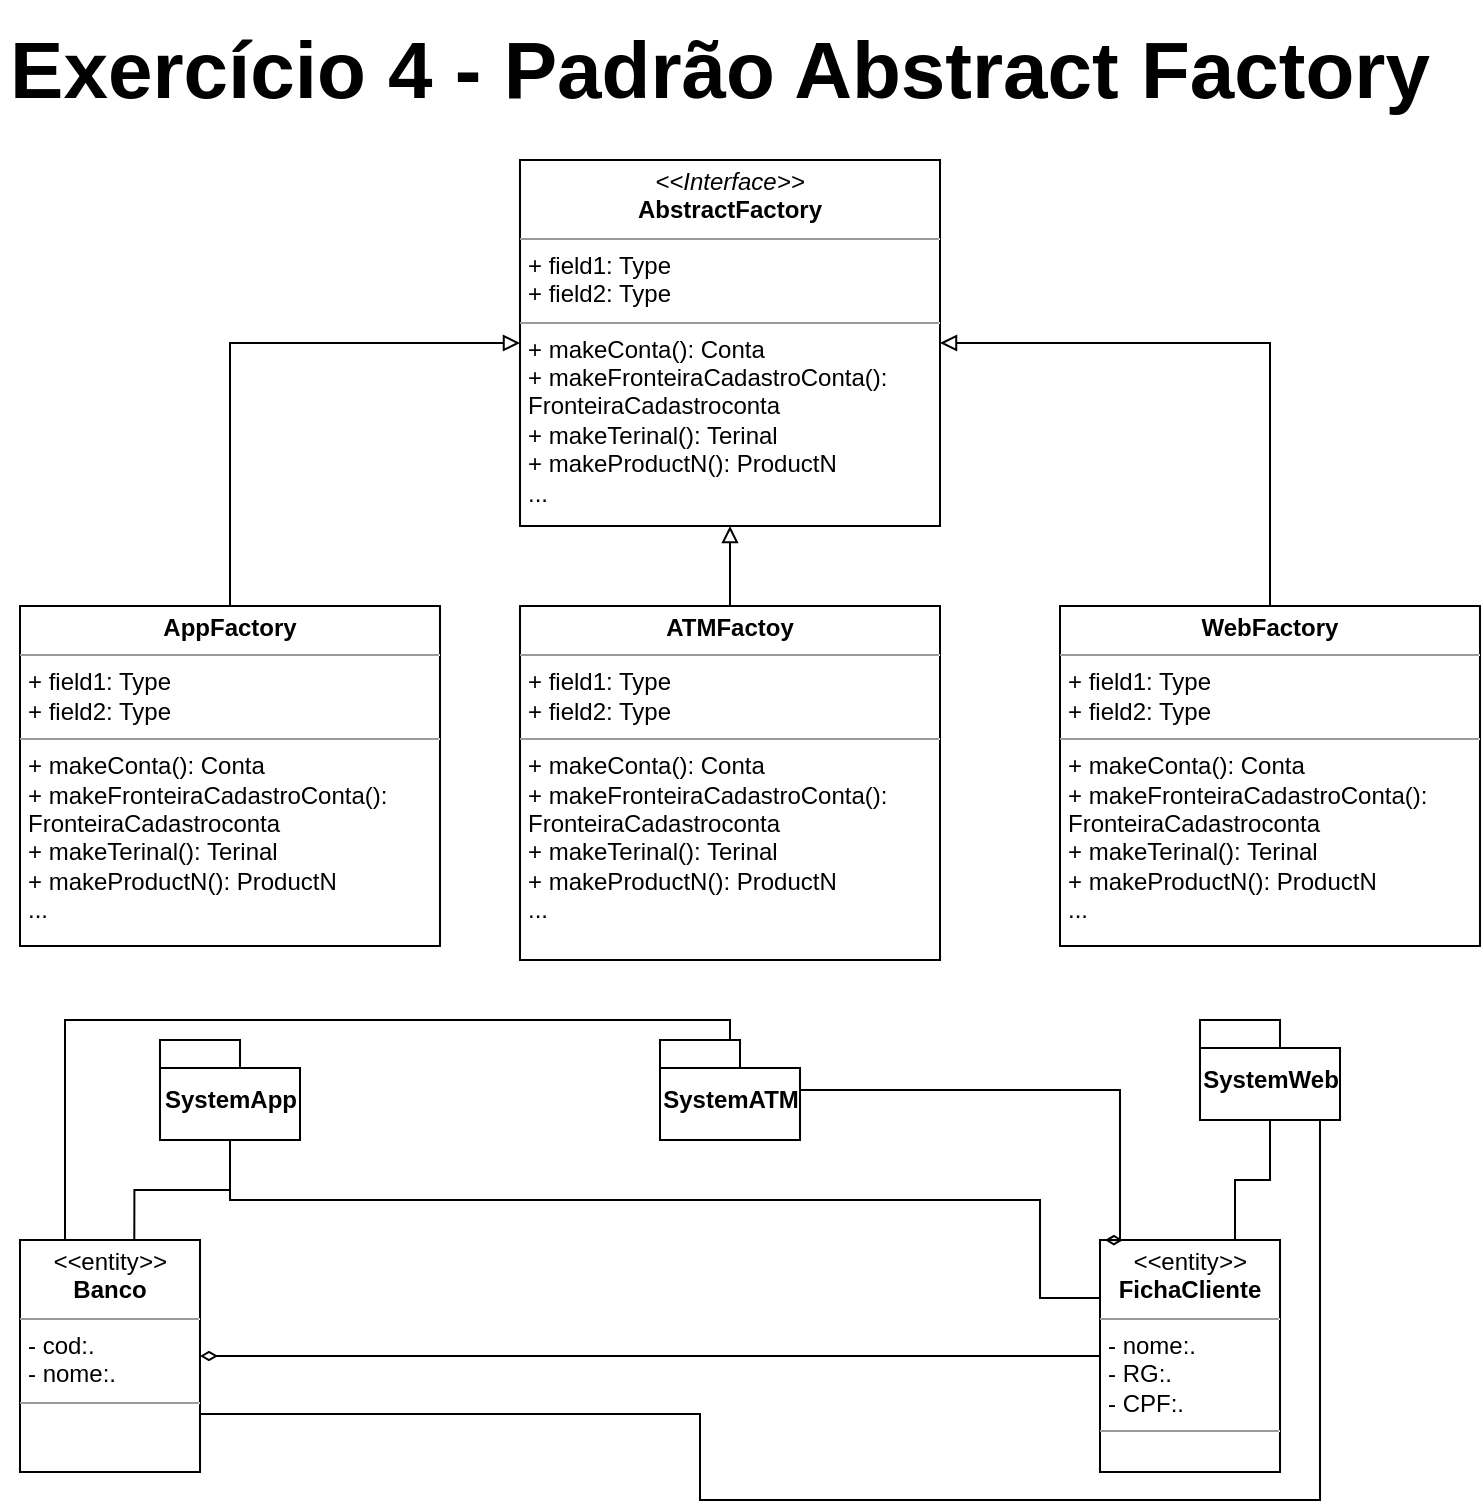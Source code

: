 <mxfile version="20.0.4" type="github">
  <diagram id="C5RBs43oDa-KdzZeNtuy" name="Page-1">
    <mxGraphModel dx="2170" dy="1080" grid="1" gridSize="10" guides="1" tooltips="1" connect="1" arrows="1" fold="1" page="1" pageScale="1" pageWidth="1169" pageHeight="827" math="0" shadow="0">
      <root>
        <mxCell id="WIyWlLk6GJQsqaUBKTNV-0" />
        <mxCell id="WIyWlLk6GJQsqaUBKTNV-1" parent="WIyWlLk6GJQsqaUBKTNV-0" />
        <mxCell id="RDTARKWvVBVLJ8gn_Zw1-29" value="&lt;p style=&quot;margin:0px;margin-top:4px;text-align:center;&quot;&gt;&lt;i&gt;&amp;lt;&amp;lt;&lt;/i&gt;entity&lt;i&gt;&amp;gt;&amp;gt;&lt;/i&gt;&lt;br&gt;&lt;b&gt;Banco&lt;/b&gt;&lt;/p&gt;&lt;hr size=&quot;1&quot;&gt;&lt;p style=&quot;margin:0px;margin-left:4px;&quot;&gt;- cod:.&lt;/p&gt;&lt;p style=&quot;margin:0px;margin-left:4px;&quot;&gt;- nome:.&lt;br&gt;&lt;/p&gt;&lt;hr size=&quot;1&quot;&gt;&lt;p style=&quot;margin:0px;margin-left:4px;&quot;&gt;&lt;br&gt;&lt;/p&gt;" style="verticalAlign=top;align=left;overflow=fill;fontSize=12;fontFamily=Helvetica;html=1;" parent="WIyWlLk6GJQsqaUBKTNV-1" vertex="1">
          <mxGeometry x="240" y="650" width="90" height="116" as="geometry" />
        </mxCell>
        <mxCell id="nya9EXY5bW-_fQS-tdXf-15" style="edgeStyle=orthogonalEdgeStyle;rounded=0;orthogonalLoop=1;jettySize=auto;html=1;entryX=1;entryY=0.5;entryDx=0;entryDy=0;startArrow=none;startFill=0;endArrow=diamondThin;endFill=0;" edge="1" parent="WIyWlLk6GJQsqaUBKTNV-1" source="RDTARKWvVBVLJ8gn_Zw1-37" target="RDTARKWvVBVLJ8gn_Zw1-29">
          <mxGeometry relative="1" as="geometry" />
        </mxCell>
        <mxCell id="RDTARKWvVBVLJ8gn_Zw1-37" value="&lt;p style=&quot;margin:0px;margin-top:4px;text-align:center;&quot;&gt;&lt;i&gt;&amp;lt;&amp;lt;&lt;/i&gt;entity&lt;i&gt;&amp;gt;&amp;gt;&lt;/i&gt;&lt;br&gt;&lt;b&gt;FichaCliente&lt;/b&gt;&lt;/p&gt;&lt;hr size=&quot;1&quot;&gt;&lt;p style=&quot;margin:0px;margin-left:4px;&quot;&gt;- nome:.&lt;/p&gt;&lt;p style=&quot;margin:0px;margin-left:4px;&quot;&gt;- RG:.&lt;br&gt;&lt;/p&gt;&lt;p style=&quot;margin:0px;margin-left:4px;&quot;&gt;- CPF:.&lt;/p&gt;&lt;hr size=&quot;1&quot;&gt;&lt;p style=&quot;margin:0px;margin-left:4px;&quot;&gt;&lt;br&gt;&lt;/p&gt;" style="verticalAlign=top;align=left;overflow=fill;fontSize=12;fontFamily=Helvetica;html=1;" parent="WIyWlLk6GJQsqaUBKTNV-1" vertex="1">
          <mxGeometry x="780" y="650" width="90" height="116" as="geometry" />
        </mxCell>
        <mxCell id="RDTARKWvVBVLJ8gn_Zw1-41" value="Exercício 4 - Padrão Abstract Factory" style="text;align=center;fontStyle=1;verticalAlign=middle;spacingLeft=3;spacingRight=3;strokeColor=none;rotatable=0;points=[[0,0.5],[1,0.5]];portConstraint=eastwest;fontSize=40;labelBorderColor=none;fillColor=none;strokeWidth=0;" parent="WIyWlLk6GJQsqaUBKTNV-1" vertex="1">
          <mxGeometry x="230" y="30" width="720" height="60" as="geometry" />
        </mxCell>
        <mxCell id="nya9EXY5bW-_fQS-tdXf-3" value="" style="edgeStyle=orthogonalEdgeStyle;rounded=0;orthogonalLoop=1;jettySize=auto;html=1;startArrow=block;startFill=0;endArrow=none;endFill=0;" edge="1" parent="WIyWlLk6GJQsqaUBKTNV-1" source="nya9EXY5bW-_fQS-tdXf-0" target="nya9EXY5bW-_fQS-tdXf-2">
          <mxGeometry relative="1" as="geometry" />
        </mxCell>
        <mxCell id="nya9EXY5bW-_fQS-tdXf-6" value="" style="edgeStyle=orthogonalEdgeStyle;rounded=0;orthogonalLoop=1;jettySize=auto;html=1;startArrow=block;startFill=0;endArrow=none;endFill=0;" edge="1" parent="WIyWlLk6GJQsqaUBKTNV-1" source="nya9EXY5bW-_fQS-tdXf-0" target="nya9EXY5bW-_fQS-tdXf-5">
          <mxGeometry relative="1" as="geometry" />
        </mxCell>
        <mxCell id="nya9EXY5bW-_fQS-tdXf-9" value="" style="edgeStyle=orthogonalEdgeStyle;rounded=0;orthogonalLoop=1;jettySize=auto;html=1;endArrow=none;endFill=0;startArrow=block;startFill=0;" edge="1" parent="WIyWlLk6GJQsqaUBKTNV-1" source="nya9EXY5bW-_fQS-tdXf-0" target="nya9EXY5bW-_fQS-tdXf-8">
          <mxGeometry relative="1" as="geometry" />
        </mxCell>
        <mxCell id="nya9EXY5bW-_fQS-tdXf-0" value="&lt;p style=&quot;margin:0px;margin-top:4px;text-align:center;&quot;&gt;&lt;i&gt;&amp;lt;&amp;lt;Interface&amp;gt;&amp;gt;&lt;/i&gt;&lt;br&gt;&lt;b&gt;AbstractFactory&lt;/b&gt;&lt;/p&gt;&lt;hr size=&quot;1&quot;&gt;&lt;p style=&quot;margin:0px;margin-left:4px;&quot;&gt;+ field1: Type&lt;br&gt;+ field2: Type&lt;/p&gt;&lt;hr size=&quot;1&quot;&gt;&lt;p style=&quot;margin:0px;margin-left:4px;&quot;&gt;+ makeConta(): Conta&lt;br&gt;+ makeFronteiraCadastroConta():&lt;/p&gt;&lt;p style=&quot;margin:0px;margin-left:4px;&quot;&gt;FronteiraCadastroconta&lt;/p&gt;&lt;p style=&quot;margin:0px;margin-left:4px;&quot;&gt;+ makeTerinal(): Terinal&lt;/p&gt;&lt;p style=&quot;margin:0px;margin-left:4px;&quot;&gt;+ makeProductN(): ProductN&lt;/p&gt;&lt;p style=&quot;margin:0px;margin-left:4px;&quot;&gt;...&lt;/p&gt;" style="verticalAlign=top;align=left;overflow=fill;fontSize=12;fontFamily=Helvetica;html=1;" vertex="1" parent="WIyWlLk6GJQsqaUBKTNV-1">
          <mxGeometry x="490" y="110" width="210" height="183" as="geometry" />
        </mxCell>
        <mxCell id="nya9EXY5bW-_fQS-tdXf-16" style="edgeStyle=orthogonalEdgeStyle;rounded=0;orthogonalLoop=1;jettySize=auto;html=1;entryX=0.635;entryY=0.001;entryDx=0;entryDy=0;entryPerimeter=0;startArrow=none;startFill=0;endArrow=none;endFill=0;" edge="1" parent="WIyWlLk6GJQsqaUBKTNV-1" source="nya9EXY5bW-_fQS-tdXf-1" target="RDTARKWvVBVLJ8gn_Zw1-29">
          <mxGeometry relative="1" as="geometry" />
        </mxCell>
        <mxCell id="nya9EXY5bW-_fQS-tdXf-17" style="edgeStyle=orthogonalEdgeStyle;rounded=0;orthogonalLoop=1;jettySize=auto;html=1;entryX=0;entryY=0.25;entryDx=0;entryDy=0;startArrow=none;startFill=0;endArrow=none;endFill=0;" edge="1" parent="WIyWlLk6GJQsqaUBKTNV-1" source="nya9EXY5bW-_fQS-tdXf-1" target="RDTARKWvVBVLJ8gn_Zw1-37">
          <mxGeometry relative="1" as="geometry">
            <Array as="points">
              <mxPoint x="345" y="630" />
              <mxPoint x="750" y="630" />
              <mxPoint x="750" y="679" />
            </Array>
          </mxGeometry>
        </mxCell>
        <mxCell id="nya9EXY5bW-_fQS-tdXf-1" value="SystemApp" style="shape=folder;fontStyle=1;spacingTop=10;tabWidth=40;tabHeight=14;tabPosition=left;html=1;" vertex="1" parent="WIyWlLk6GJQsqaUBKTNV-1">
          <mxGeometry x="310" y="550" width="70" height="50" as="geometry" />
        </mxCell>
        <mxCell id="nya9EXY5bW-_fQS-tdXf-2" value="&lt;p style=&quot;margin:0px;margin-top:4px;text-align:center;&quot;&gt;&lt;b&gt;AppFactory&lt;/b&gt;&lt;/p&gt;&lt;hr size=&quot;1&quot;&gt;&lt;p style=&quot;margin:0px;margin-left:4px;&quot;&gt;+ field1: Type&lt;br&gt;+ field2: Type&lt;/p&gt;&lt;hr size=&quot;1&quot;&gt;&lt;p style=&quot;margin:0px;margin-left:4px;&quot;&gt;+ makeConta(): Conta&lt;br&gt;+ makeFronteiraCadastroConta():&lt;/p&gt;&lt;p style=&quot;margin:0px;margin-left:4px;&quot;&gt;FronteiraCadastroconta&lt;/p&gt;&lt;p style=&quot;margin:0px;margin-left:4px;&quot;&gt;+ makeTerinal(): Terinal&lt;/p&gt;&lt;p style=&quot;margin:0px;margin-left:4px;&quot;&gt;+ makeProductN(): ProductN&lt;/p&gt;&lt;p style=&quot;margin:0px;margin-left:4px;&quot;&gt;...&lt;/p&gt;" style="verticalAlign=top;align=left;overflow=fill;fontSize=12;fontFamily=Helvetica;html=1;" vertex="1" parent="WIyWlLk6GJQsqaUBKTNV-1">
          <mxGeometry x="240" y="333" width="210" height="170" as="geometry" />
        </mxCell>
        <mxCell id="nya9EXY5bW-_fQS-tdXf-5" value="&lt;p style=&quot;margin:0px;margin-top:4px;text-align:center;&quot;&gt;&lt;b&gt;WebFactory&lt;/b&gt;&lt;/p&gt;&lt;hr size=&quot;1&quot;&gt;&lt;p style=&quot;margin:0px;margin-left:4px;&quot;&gt;+ field1: Type&lt;br&gt;+ field2: Type&lt;/p&gt;&lt;hr size=&quot;1&quot;&gt;&lt;p style=&quot;margin:0px;margin-left:4px;&quot;&gt;+ makeConta(): Conta&lt;br&gt;+ makeFronteiraCadastroConta():&lt;/p&gt;&lt;p style=&quot;margin:0px;margin-left:4px;&quot;&gt;FronteiraCadastroconta&lt;/p&gt;&lt;p style=&quot;margin:0px;margin-left:4px;&quot;&gt;+ makeTerinal(): Terinal&lt;/p&gt;&lt;p style=&quot;margin:0px;margin-left:4px;&quot;&gt;+ makeProductN(): ProductN&lt;/p&gt;&lt;p style=&quot;margin:0px;margin-left:4px;&quot;&gt;...&lt;/p&gt;" style="verticalAlign=top;align=left;overflow=fill;fontSize=12;fontFamily=Helvetica;html=1;" vertex="1" parent="WIyWlLk6GJQsqaUBKTNV-1">
          <mxGeometry x="760" y="333" width="210" height="170" as="geometry" />
        </mxCell>
        <mxCell id="nya9EXY5bW-_fQS-tdXf-8" value="&lt;p style=&quot;margin:0px;margin-top:4px;text-align:center;&quot;&gt;&lt;b&gt;ATMFactoy&lt;/b&gt;&lt;/p&gt;&lt;hr size=&quot;1&quot;&gt;&lt;p style=&quot;margin:0px;margin-left:4px;&quot;&gt;+ field1: Type&lt;br&gt;+ field2: Type&lt;/p&gt;&lt;hr size=&quot;1&quot;&gt;&lt;p style=&quot;margin:0px;margin-left:4px;&quot;&gt;+ makeConta(): Conta&lt;br&gt;+ makeFronteiraCadastroConta():&lt;/p&gt;&lt;p style=&quot;margin:0px;margin-left:4px;&quot;&gt;FronteiraCadastroconta&lt;/p&gt;&lt;p style=&quot;margin:0px;margin-left:4px;&quot;&gt;+ makeTerinal(): Terinal&lt;/p&gt;&lt;p style=&quot;margin:0px;margin-left:4px;&quot;&gt;+ makeProductN(): ProductN&lt;/p&gt;&lt;p style=&quot;margin:0px;margin-left:4px;&quot;&gt;...&lt;/p&gt;" style="verticalAlign=top;align=left;overflow=fill;fontSize=12;fontFamily=Helvetica;html=1;" vertex="1" parent="WIyWlLk6GJQsqaUBKTNV-1">
          <mxGeometry x="490" y="333" width="210" height="177" as="geometry" />
        </mxCell>
        <mxCell id="nya9EXY5bW-_fQS-tdXf-18" style="edgeStyle=orthogonalEdgeStyle;rounded=0;orthogonalLoop=1;jettySize=auto;html=1;entryX=0.25;entryY=0;entryDx=0;entryDy=0;startArrow=none;startFill=0;endArrow=none;endFill=0;" edge="1" parent="WIyWlLk6GJQsqaUBKTNV-1" source="nya9EXY5bW-_fQS-tdXf-11" target="RDTARKWvVBVLJ8gn_Zw1-29">
          <mxGeometry relative="1" as="geometry">
            <Array as="points">
              <mxPoint x="595" y="540" />
              <mxPoint x="262" y="540" />
            </Array>
          </mxGeometry>
        </mxCell>
        <mxCell id="nya9EXY5bW-_fQS-tdXf-19" style="edgeStyle=orthogonalEdgeStyle;rounded=0;orthogonalLoop=1;jettySize=auto;html=1;entryX=0.127;entryY=0.001;entryDx=0;entryDy=0;startArrow=none;startFill=0;endArrow=diamondThin;endFill=0;entryPerimeter=0;" edge="1" parent="WIyWlLk6GJQsqaUBKTNV-1" source="nya9EXY5bW-_fQS-tdXf-11" target="RDTARKWvVBVLJ8gn_Zw1-37">
          <mxGeometry relative="1" as="geometry">
            <Array as="points">
              <mxPoint x="790" y="575" />
              <mxPoint x="790" y="650" />
            </Array>
          </mxGeometry>
        </mxCell>
        <mxCell id="nya9EXY5bW-_fQS-tdXf-11" value="SystemATM" style="shape=folder;fontStyle=1;spacingTop=10;tabWidth=40;tabHeight=14;tabPosition=left;html=1;" vertex="1" parent="WIyWlLk6GJQsqaUBKTNV-1">
          <mxGeometry x="560" y="550" width="70" height="50" as="geometry" />
        </mxCell>
        <mxCell id="nya9EXY5bW-_fQS-tdXf-20" style="edgeStyle=orthogonalEdgeStyle;rounded=0;orthogonalLoop=1;jettySize=auto;html=1;entryX=0.75;entryY=0;entryDx=0;entryDy=0;startArrow=none;startFill=0;endArrow=none;endFill=0;" edge="1" parent="WIyWlLk6GJQsqaUBKTNV-1" source="nya9EXY5bW-_fQS-tdXf-12" target="RDTARKWvVBVLJ8gn_Zw1-37">
          <mxGeometry relative="1" as="geometry" />
        </mxCell>
        <mxCell id="nya9EXY5bW-_fQS-tdXf-21" style="edgeStyle=orthogonalEdgeStyle;rounded=0;orthogonalLoop=1;jettySize=auto;html=1;entryX=1;entryY=0.75;entryDx=0;entryDy=0;startArrow=none;startFill=0;endArrow=none;endFill=0;" edge="1" parent="WIyWlLk6GJQsqaUBKTNV-1" source="nya9EXY5bW-_fQS-tdXf-12" target="RDTARKWvVBVLJ8gn_Zw1-29">
          <mxGeometry relative="1" as="geometry">
            <Array as="points">
              <mxPoint x="890" y="780" />
              <mxPoint x="580" y="780" />
              <mxPoint x="580" y="737" />
            </Array>
          </mxGeometry>
        </mxCell>
        <mxCell id="nya9EXY5bW-_fQS-tdXf-12" value="SystemWeb" style="shape=folder;fontStyle=1;spacingTop=10;tabWidth=40;tabHeight=14;tabPosition=left;html=1;" vertex="1" parent="WIyWlLk6GJQsqaUBKTNV-1">
          <mxGeometry x="830" y="540" width="70" height="50" as="geometry" />
        </mxCell>
      </root>
    </mxGraphModel>
  </diagram>
</mxfile>
